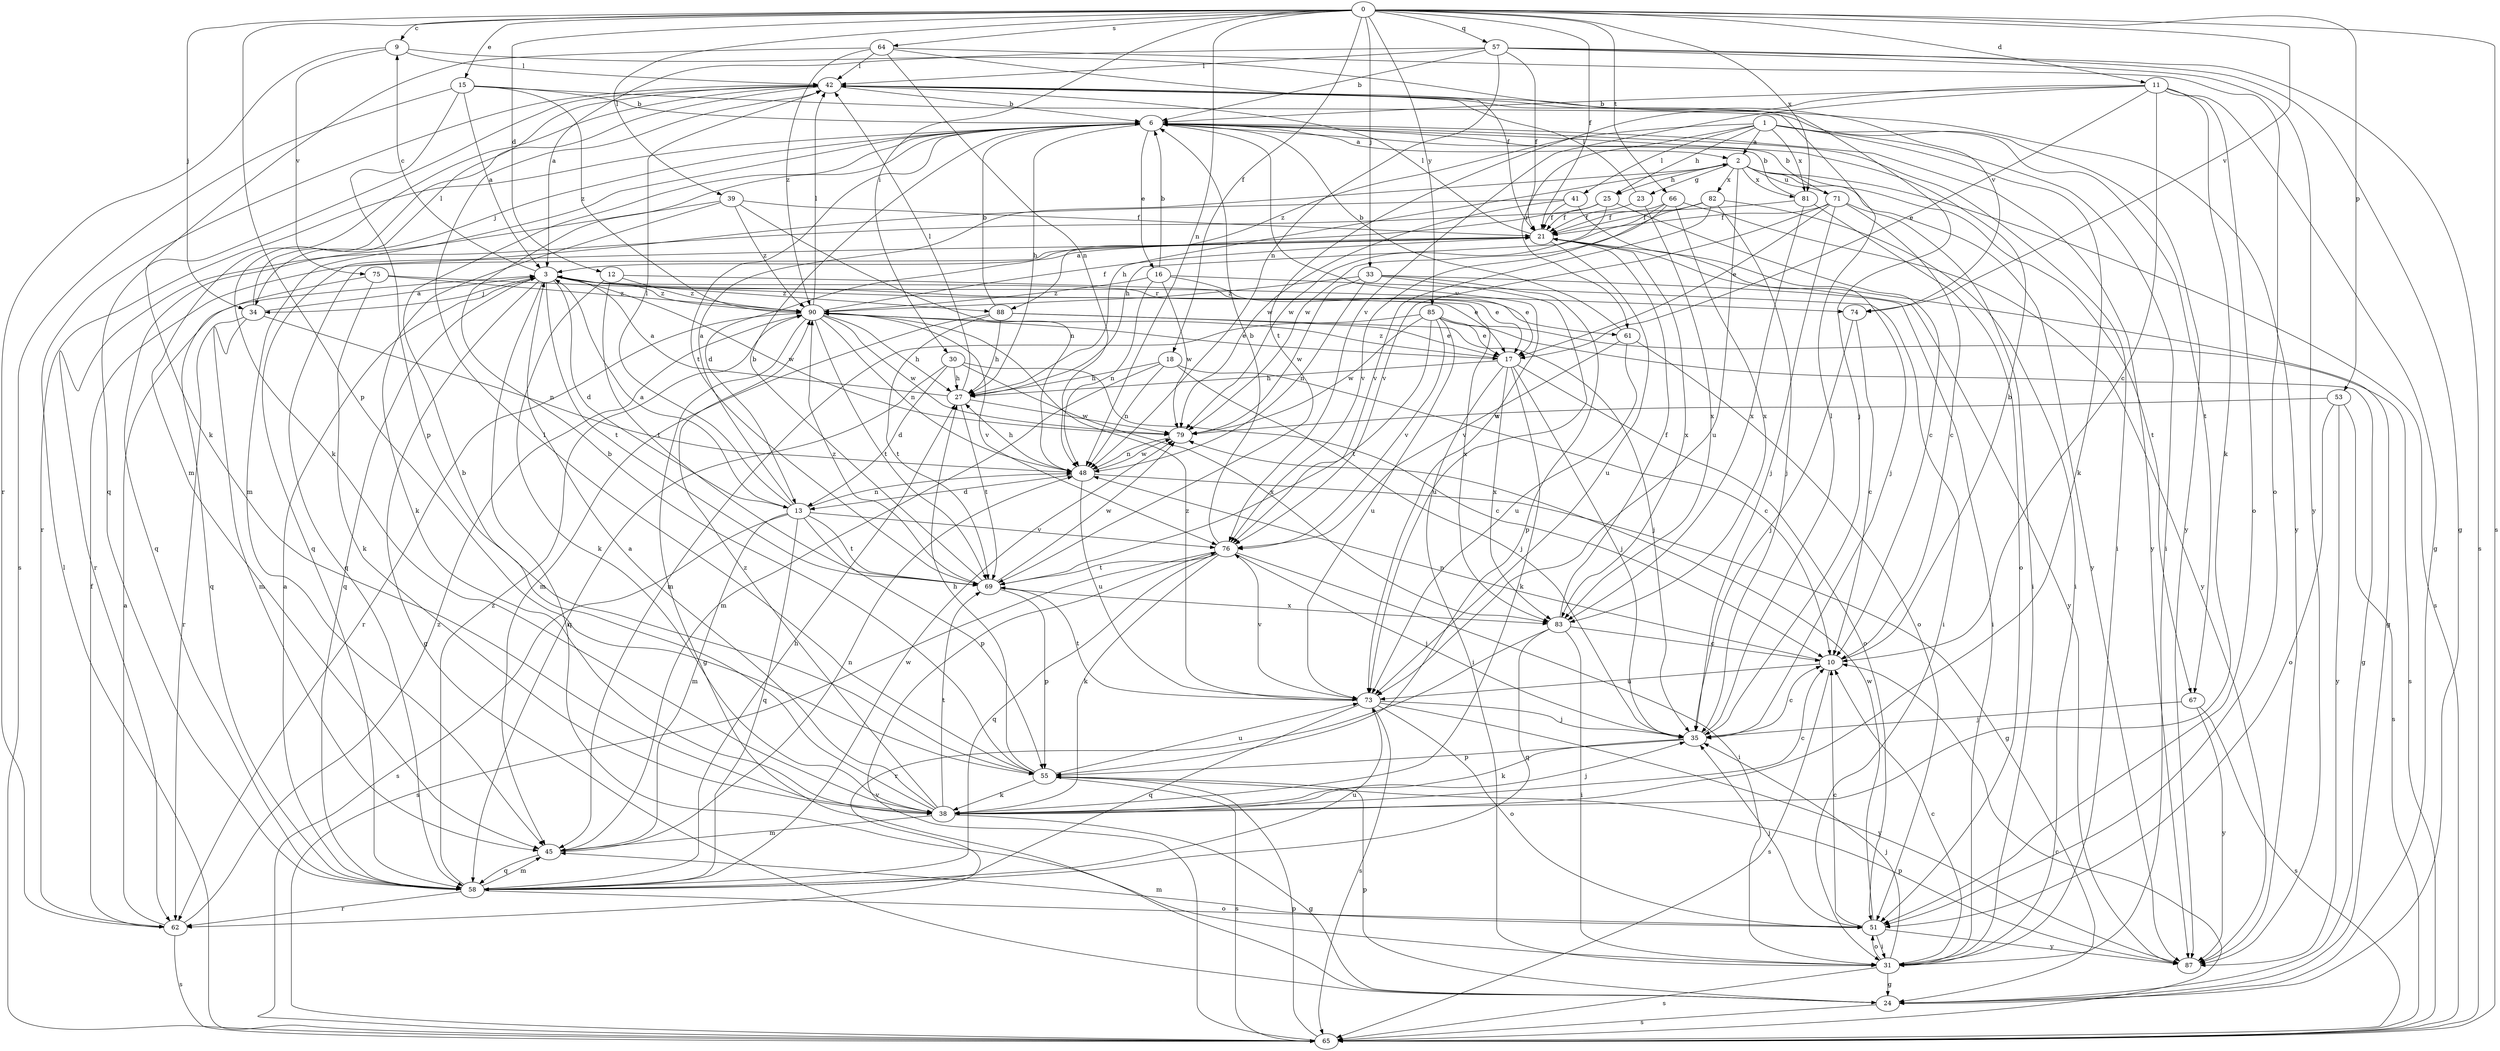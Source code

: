 strict digraph  {
0;
1;
2;
3;
6;
9;
10;
11;
12;
13;
15;
16;
17;
18;
21;
23;
24;
25;
27;
30;
31;
33;
34;
35;
38;
39;
41;
42;
45;
48;
51;
53;
55;
57;
58;
61;
62;
64;
65;
66;
67;
69;
71;
73;
74;
75;
76;
79;
81;
82;
83;
85;
87;
88;
90;
0 -> 9  [label=c];
0 -> 11  [label=d];
0 -> 12  [label=d];
0 -> 15  [label=e];
0 -> 18  [label=f];
0 -> 21  [label=f];
0 -> 30  [label=i];
0 -> 33  [label=j];
0 -> 34  [label=j];
0 -> 39  [label=l];
0 -> 48  [label=n];
0 -> 53  [label=p];
0 -> 55  [label=p];
0 -> 57  [label=q];
0 -> 64  [label=s];
0 -> 65  [label=s];
0 -> 66  [label=t];
0 -> 74  [label=v];
0 -> 81  [label=x];
0 -> 85  [label=y];
1 -> 2  [label=a];
1 -> 25  [label=h];
1 -> 31  [label=i];
1 -> 38  [label=k];
1 -> 41  [label=l];
1 -> 61  [label=r];
1 -> 67  [label=t];
1 -> 81  [label=x];
1 -> 88  [label=z];
2 -> 23  [label=g];
2 -> 25  [label=h];
2 -> 27  [label=h];
2 -> 65  [label=s];
2 -> 67  [label=t];
2 -> 71  [label=u];
2 -> 73  [label=u];
2 -> 81  [label=x];
2 -> 82  [label=x];
2 -> 87  [label=y];
3 -> 9  [label=c];
3 -> 13  [label=d];
3 -> 24  [label=g];
3 -> 31  [label=i];
3 -> 34  [label=j];
3 -> 58  [label=q];
3 -> 61  [label=r];
3 -> 69  [label=t];
3 -> 74  [label=v];
3 -> 79  [label=w];
3 -> 83  [label=x];
3 -> 88  [label=z];
3 -> 90  [label=z];
6 -> 2  [label=a];
6 -> 16  [label=e];
6 -> 27  [label=h];
6 -> 31  [label=i];
6 -> 34  [label=j];
6 -> 45  [label=m];
6 -> 62  [label=r];
6 -> 69  [label=t];
6 -> 73  [label=u];
6 -> 87  [label=y];
9 -> 42  [label=l];
9 -> 62  [label=r];
9 -> 74  [label=v];
9 -> 75  [label=v];
10 -> 6  [label=b];
10 -> 48  [label=n];
10 -> 65  [label=s];
10 -> 73  [label=u];
11 -> 6  [label=b];
11 -> 10  [label=c];
11 -> 17  [label=e];
11 -> 24  [label=g];
11 -> 38  [label=k];
11 -> 51  [label=o];
11 -> 69  [label=t];
11 -> 76  [label=v];
12 -> 17  [label=e];
12 -> 38  [label=k];
12 -> 69  [label=t];
12 -> 90  [label=z];
13 -> 2  [label=a];
13 -> 3  [label=a];
13 -> 42  [label=l];
13 -> 45  [label=m];
13 -> 48  [label=n];
13 -> 55  [label=p];
13 -> 58  [label=q];
13 -> 65  [label=s];
13 -> 69  [label=t];
13 -> 76  [label=v];
15 -> 3  [label=a];
15 -> 6  [label=b];
15 -> 55  [label=p];
15 -> 65  [label=s];
15 -> 87  [label=y];
15 -> 90  [label=z];
16 -> 6  [label=b];
16 -> 17  [label=e];
16 -> 31  [label=i];
16 -> 48  [label=n];
16 -> 79  [label=w];
16 -> 90  [label=z];
17 -> 27  [label=h];
17 -> 31  [label=i];
17 -> 35  [label=j];
17 -> 38  [label=k];
17 -> 51  [label=o];
17 -> 83  [label=x];
17 -> 90  [label=z];
18 -> 10  [label=c];
18 -> 27  [label=h];
18 -> 35  [label=j];
18 -> 45  [label=m];
18 -> 48  [label=n];
21 -> 3  [label=a];
21 -> 24  [label=g];
21 -> 42  [label=l];
21 -> 58  [label=q];
21 -> 73  [label=u];
21 -> 83  [label=x];
21 -> 87  [label=y];
23 -> 21  [label=f];
23 -> 42  [label=l];
23 -> 83  [label=x];
24 -> 55  [label=p];
24 -> 65  [label=s];
25 -> 10  [label=c];
25 -> 13  [label=d];
25 -> 21  [label=f];
25 -> 79  [label=w];
27 -> 3  [label=a];
27 -> 42  [label=l];
27 -> 69  [label=t];
27 -> 79  [label=w];
30 -> 10  [label=c];
30 -> 13  [label=d];
30 -> 27  [label=h];
30 -> 58  [label=q];
30 -> 83  [label=x];
31 -> 10  [label=c];
31 -> 24  [label=g];
31 -> 35  [label=j];
31 -> 51  [label=o];
31 -> 65  [label=s];
33 -> 31  [label=i];
33 -> 48  [label=n];
33 -> 55  [label=p];
33 -> 73  [label=u];
33 -> 79  [label=w];
33 -> 90  [label=z];
34 -> 3  [label=a];
34 -> 42  [label=l];
34 -> 45  [label=m];
34 -> 48  [label=n];
34 -> 62  [label=r];
35 -> 10  [label=c];
35 -> 38  [label=k];
35 -> 42  [label=l];
35 -> 55  [label=p];
38 -> 3  [label=a];
38 -> 6  [label=b];
38 -> 10  [label=c];
38 -> 24  [label=g];
38 -> 35  [label=j];
38 -> 45  [label=m];
38 -> 69  [label=t];
38 -> 90  [label=z];
39 -> 21  [label=f];
39 -> 38  [label=k];
39 -> 48  [label=n];
39 -> 58  [label=q];
39 -> 90  [label=z];
41 -> 21  [label=f];
41 -> 35  [label=j];
41 -> 58  [label=q];
41 -> 79  [label=w];
42 -> 6  [label=b];
42 -> 35  [label=j];
42 -> 38  [label=k];
42 -> 45  [label=m];
42 -> 58  [label=q];
42 -> 87  [label=y];
45 -> 48  [label=n];
45 -> 58  [label=q];
48 -> 13  [label=d];
48 -> 24  [label=g];
48 -> 27  [label=h];
48 -> 73  [label=u];
48 -> 79  [label=w];
51 -> 10  [label=c];
51 -> 31  [label=i];
51 -> 35  [label=j];
51 -> 45  [label=m];
51 -> 79  [label=w];
51 -> 87  [label=y];
53 -> 51  [label=o];
53 -> 65  [label=s];
53 -> 79  [label=w];
53 -> 87  [label=y];
55 -> 6  [label=b];
55 -> 27  [label=h];
55 -> 38  [label=k];
55 -> 42  [label=l];
55 -> 65  [label=s];
55 -> 73  [label=u];
57 -> 3  [label=a];
57 -> 6  [label=b];
57 -> 21  [label=f];
57 -> 24  [label=g];
57 -> 42  [label=l];
57 -> 48  [label=n];
57 -> 65  [label=s];
57 -> 87  [label=y];
58 -> 3  [label=a];
58 -> 27  [label=h];
58 -> 45  [label=m];
58 -> 51  [label=o];
58 -> 62  [label=r];
58 -> 73  [label=u];
58 -> 79  [label=w];
58 -> 90  [label=z];
61 -> 6  [label=b];
61 -> 51  [label=o];
61 -> 73  [label=u];
61 -> 76  [label=v];
62 -> 3  [label=a];
62 -> 21  [label=f];
62 -> 65  [label=s];
62 -> 90  [label=z];
64 -> 21  [label=f];
64 -> 38  [label=k];
64 -> 42  [label=l];
64 -> 48  [label=n];
64 -> 51  [label=o];
64 -> 90  [label=z];
65 -> 10  [label=c];
65 -> 42  [label=l];
65 -> 55  [label=p];
65 -> 76  [label=v];
66 -> 21  [label=f];
66 -> 27  [label=h];
66 -> 76  [label=v];
66 -> 83  [label=x];
66 -> 87  [label=y];
67 -> 35  [label=j];
67 -> 65  [label=s];
67 -> 87  [label=y];
69 -> 6  [label=b];
69 -> 55  [label=p];
69 -> 79  [label=w];
69 -> 83  [label=x];
69 -> 90  [label=z];
71 -> 6  [label=b];
71 -> 10  [label=c];
71 -> 17  [label=e];
71 -> 21  [label=f];
71 -> 31  [label=i];
71 -> 35  [label=j];
71 -> 76  [label=v];
73 -> 35  [label=j];
73 -> 51  [label=o];
73 -> 58  [label=q];
73 -> 65  [label=s];
73 -> 69  [label=t];
73 -> 76  [label=v];
73 -> 87  [label=y];
73 -> 90  [label=z];
74 -> 10  [label=c];
74 -> 35  [label=j];
75 -> 17  [label=e];
75 -> 38  [label=k];
75 -> 58  [label=q];
75 -> 90  [label=z];
76 -> 6  [label=b];
76 -> 31  [label=i];
76 -> 35  [label=j];
76 -> 38  [label=k];
76 -> 58  [label=q];
76 -> 65  [label=s];
76 -> 69  [label=t];
79 -> 48  [label=n];
81 -> 6  [label=b];
81 -> 51  [label=o];
81 -> 62  [label=r];
81 -> 83  [label=x];
82 -> 21  [label=f];
82 -> 31  [label=i];
82 -> 35  [label=j];
82 -> 76  [label=v];
82 -> 79  [label=w];
83 -> 10  [label=c];
83 -> 21  [label=f];
83 -> 31  [label=i];
83 -> 58  [label=q];
83 -> 62  [label=r];
85 -> 17  [label=e];
85 -> 24  [label=g];
85 -> 45  [label=m];
85 -> 65  [label=s];
85 -> 69  [label=t];
85 -> 73  [label=u];
85 -> 76  [label=v];
85 -> 79  [label=w];
87 -> 55  [label=p];
88 -> 6  [label=b];
88 -> 17  [label=e];
88 -> 27  [label=h];
88 -> 35  [label=j];
88 -> 45  [label=m];
88 -> 69  [label=t];
90 -> 17  [label=e];
90 -> 21  [label=f];
90 -> 24  [label=g];
90 -> 27  [label=h];
90 -> 42  [label=l];
90 -> 48  [label=n];
90 -> 62  [label=r];
90 -> 69  [label=t];
90 -> 76  [label=v];
90 -> 79  [label=w];
}
